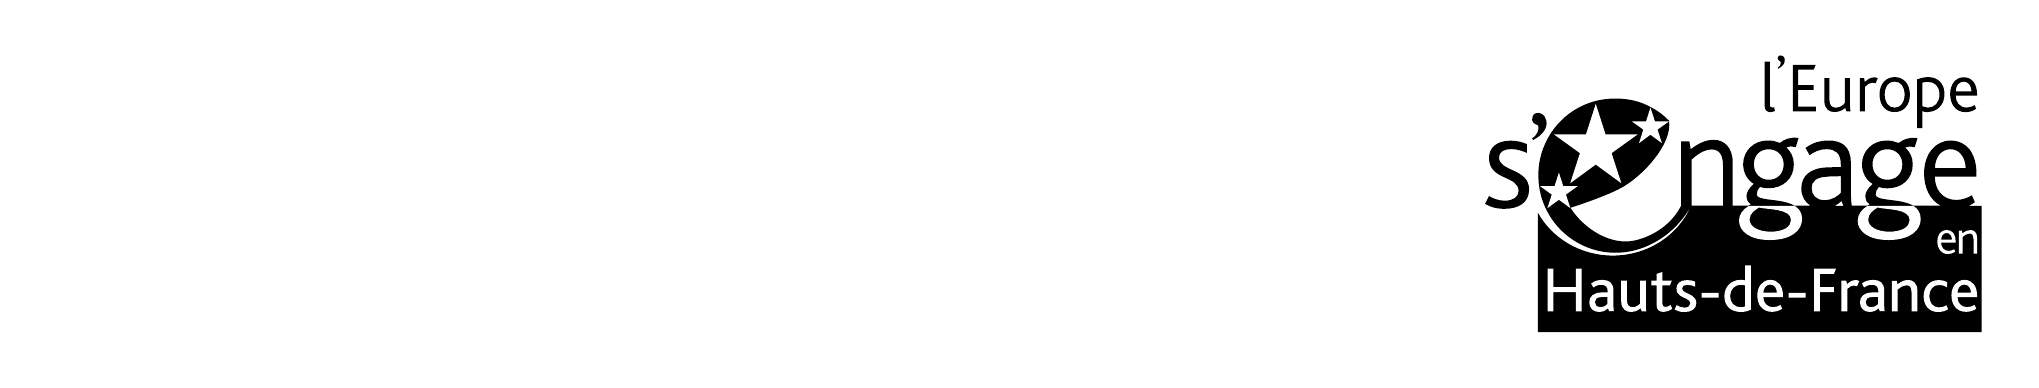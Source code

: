 \usetikzlibrary{svg.path}
\begin{tikzpicture}[x=1pt,y=1pt]
  \clip (-10,10) rectangle +(200,-120);
  \fill[black] svg{M 174.7 -54.37 C 175.56 -54 176.35 -53.54 176.95 -53.05 L 175.86 -50.57 C 174.47 -51.46 172.29 -52.25 170.27 -52.25 C 165.05 -52.25 162.47 -48.29 162.47 -43.79 H 177.54 V -42.93 C 177.54 -35.62 174.21 -30.8 168.16 -30.8 C 162.5 -30.8 158.6 -35.86 158.6 -42.67 C 158.6 -47.69 160.62 -52.32 164.69 -54.33 H 154.64 C 150.01 -51.56 141.08 -52.81 141.08 -50.3 C 141.08 -49.11 141.55 -48.35 142.27 -47.56 C 143.17 -47.92 144.16 -48.05 145.25 -48.05 C 150.74 -48.05 154.5 -44.52 154.5 -39.39 C 154.5 -36.91 153.51 -34.86 151.76 -33.28 C 152.75 -32.78 153.94 -32.88 155.2 -33.18 L 156.22 -29.91 C 153.28 -29.41 150.87 -30.47 149.64 -31.56 C 149.48 -31.72 149.35 -31.76 149.05 -31.59 C 147.89 -31 146.67 -30.8 144.92 -30.8 C 140.16 -30.8 136.16 -34.43 136.16 -39.36 C 136.16 -42.3 137.61 -45.08 140.03 -46.47 C 138.14 -48.05 137.35 -49.81 137.35 -50.93 C 137.35 -52.02 137.71 -53.11 139 -53.81 C 138.67 -53.97 138.37 -54.14 138.07 -54.33 H 132.46 C 132.26 -53.34 132.12 -51.26 132.12 -45.9 V -38.73 C 132.12 -32.72 128.55 -30.77 124.06 -30.77 C 121.08 -30.77 118.6 -31.43 115.76 -33.44 L 117.25 -36.09 C 118.51 -35.13 120.39 -33.91 123.43 -33.91 C 126.41 -33.91 128.49 -35.26 128.49 -39.26 V -40.35 L 123.7 -40.48 C 117.48 -40.68 114.24 -43.52 114.24 -48.15 C 114.24 -50.96 115.6 -53.11 117.55 -54.3 H 111.66 C 107.04 -51.52 98.11 -52.78 98.11 -50.27 C 98.11 -49.08 98.57 -48.32 99.3 -47.52 C 100.19 -47.89 101.18 -48.02 102.28 -48.02 C 107.76 -48.02 111.53 -44.48 111.53 -39.36 C 111.53 -36.88 110.54 -34.83 108.79 -33.24 C 109.78 -32.75 110.97 -32.85 112.23 -33.15 L 113.25 -29.87 C 110.31 -29.38 107.89 -30.43 106.7 -31.53 C 106.54 -31.69 106.41 -31.72 106.11 -31.56 C 104.95 -30.96 103.73 -30.77 101.98 -30.77 C 97.22 -30.77 93.22 -34.4 93.22 -39.33 C 93.22 -42.27 94.67 -45.05 97.09 -46.43 C 95.2 -48.02 94.41 -49.77 94.41 -50.9 C 94.41 -51.99 94.77 -53.08 96.06 -53.77 C 95.73 -53.94 95.43 -54.1 95.14 -54.3 H 89.45 V -38.83 C 89.45 -32.98 86.08 -30.53 82.67 -30.53 C 79.4 -30.53 77.05 -31.89 74.28 -33.91 L 73.78 -31.13 H 70.81 V -54.3 C 67.63 -60.71 61.15 -65.31 54.01 -66.9 C 45.45 -68.78 35.83 -62.9 30.78 -55.06 C 30.68 -54.9 30.81 -55.09 30.81 -55.09 S 43.3 -51.13 49.32 -47.79 C 57.25 -43.39 67.7 -31.89 66.44 -23.63 C 64.26 -21.54 62.94 -20.22 58.38 -17.97 C 53.39 -15.53 45.98 -14.8 39.44 -16.62 C 27.6 -19.92 19.73 -30.47 19.24 -42.1 V -44.42 C 19.27 -45.05 19.3 -45.67 19.37 -46.3 C 19.37 -46.37 19.4 -46.47 19.4 -46.53 C 19.4 -46.63 19.44 -46.76 19.44 -46.86 C 19.6 -48.19 19.83 -49.48 20.2 -50.8 C 20.23 -50.86 20.23 -50.93 20.26 -51 C 20.66 -52.42 21.16 -53.77 21.78 -55.09 C 21.78 -55.09 21.78 -55.13 21.82 -55.13 C 22.48 -56.55 23.24 -57.9 24.1 -59.16 C 24.13 -59.23 24.16 -59.26 24.2 -59.33 L 24.23 -59.36 C 24.79 -60.15 25.39 -60.95 26.02 -61.67 C 32.86 -69.57 43.9 -73.31 54.61 -70.3 C 60.92 -68.52 69.02 -63.99 74.41 -54.37 C 69.85 -64.91 58.87 -72.35 46.11 -72.35 C 34.38 -72.35 24.16 -66.07 19.04 -56.88 V -99.98 H 179.43 V -54.37 H 174.57 Z M 168.19 -33.91 C 171.76 -33.91 173.61 -37.44 173.61 -40.72 H 162.54 C 162.54 -36.98 164.72 -33.91 168.19 -33.91 Z M 139.96 -39.36 C 139.96 -36.09 142.14 -33.94 145.31 -33.94 C 148.45 -33.94 150.74 -36.12 150.74 -39.39 C 150.74 -42.96 148.39 -44.95 145.31 -44.95 C 142.14 -44.95 139.96 -42.6 139.96 -39.33 Z M 97.09 -39.36 C 97.09 -36.09 99.27 -33.94 102.44 -33.94 C 105.58 -33.94 107.86 -36.12 107.86 -39.39 C 107.86 -42.96 105.51 -44.95 102.44 -44.95 C 99.27 -44.95 97.09 -42.6 97.09 -39.33 Z M 123.89 -43.79 L 128.55 -43.66 V -49.64 C 127.46 -50.8 125.61 -52.32 122.54 -52.32 S 117.98 -50.37 117.98 -47.99 C 117.98 -45.41 119.66 -43.95 123.89 -43.82 Z M 128.75 -52.65 L 129.45 -54.37 H 126.31 C 127.3 -53.87 128.09 -53.28 128.75 -52.65 Z M 74.57 -54.37 V -37.67 C 76.43 -36.02 79 -34 81.88 -34 C 85.45 -34 85.95 -37.28 85.95 -40.22 V -54.33 H 74.57 Z M 22.08 -23.53 C 22.71 -26.14 20.73 -28.85 17.35 -30.57 C 17.06 -30.57 16.86 -30.34 16.96 -30.04 C 18.54 -29.15 19.54 -27 19.24 -25.71 C 19.07 -25.01 19.01 -25.18 18.28 -24.95 C 17.62 -24.75 17.09 -24.02 16.96 -23.39 C 16.73 -22.34 17.35 -21.11 18.54 -20.85 C 19.73 -20.55 21.52 -21.21 22.08 -23.53 Z M 6.97 -55.46 C 3.6 -55.46 1.55 -54.57 0 -53.67 L 1.39 -50.83 C 2.48 -51.52 4.53 -52.52 7.11 -52.52 C 9.98 -52.52 12.07 -51.23 12.07 -49.05 C 12.07 -43.26 1.39 -45.31 1.39 -37.05 C 1.39 -33.67 3.83 -30.83 9.19 -30.83 C 11.67 -30.83 13.55 -31.39 15.11 -32.09 V -35.26 C 13.45 -34.57 11.77 -33.87 9.35 -33.87 C 6.97 -33.87 4.99 -34.73 4.99 -36.85 C 4.99 -42.1 15.87 -40.78 15.87 -48.48 C 15.87 -53.41 11.8 -55.46 6.97 -55.46 Z M 108.23 -1.35 C 108.52 -2.63 107.56 -3.96 105.91 -4.82 C 105.75 -4.82 105.68 -4.68 105.71 -4.55 C 106.51 -4.12 107 -3.06 106.84 -2.4 C 106.77 -2.07 106.74 -2.14 106.37 -2.04 C 106.04 -1.94 105.78 -1.58 105.71 -1.28 C 105.58 -.75 105.91 -.16 106.51 -.02 S 107.96 -.22 108.26 -1.35 Z M 103.1 -20.52 C 101.61 -20.52 100.99 -19.56 100.99 -18.3 V -2.24 H 102.84 V -17.48 C 102.84 -18.63 103.1 -18.87 103.83 -18.87 C 103.96 -18.87 104.16 -18.87 104.46 -18.8 L 104.69 -20.15 C 104.13 -20.42 103.7 -20.55 103.1 -20.55 Z M 111.2 -20.25 V -3.46 H 119.43 L 118.7 -5.18 H 113.05 V -10.8 H 118.67 V -12.52 H 113.05 V -18.5 H 119.5 V -20.25 Z M 130.6 -20.25 L 130.11 -19 C 129.22 -19.76 127.83 -20.48 126.21 -20.48 S 122.54 -19.66 122.54 -16.25 V -8.19 H 124.39 V -16.09 C 124.39 -18.1 125.22 -18.9 126.74 -18.9 S 129.45 -17.94 129.94 -17.28 V -8.19 H 131.79 V -15.2 C 131.79 -19 131.86 -19.72 132.06 -20.25 H 130.57 Z M 141.05 -10.07 C 140.79 -9.97 140.42 -9.87 139.89 -9.87 C 139.17 -9.87 138.01 -10.47 137.25 -11.33 V -20.25 H 135.4 V -8.22 H 136.92 L 137.18 -9.61 C 138.84 -8.12 139.76 -7.92 140.62 -7.92 C 141.15 -7.92 141.61 -8.12 141.84 -8.29 L 141.05 -10.11 Z M 151.73 -19 C 150.8 -19.96 149.45 -20.48 147.93 -20.48 S 145.12 -19.99 144.19 -19 C 143.1 -17.87 142.5 -16.15 142.5 -14.17 S 143.1 -10.54 144.19 -9.41 C 145.15 -8.42 146.47 -7.86 147.96 -7.86 C 149.51 -7.86 150.8 -8.42 151.79 -9.41 C 152.85 -10.54 153.48 -12.19 153.48 -14.17 S 152.88 -17.84 151.76 -18.96 Z M 147.93 -9.48 C 145.64 -9.48 144.36 -11.3 144.36 -14.17 C 144.36 -17.01 145.71 -18.9 147.96 -18.9 S 151.56 -17.01 151.56 -14.17 S 150.27 -9.48 147.96 -9.48 Z M 159.96 -20.52 C 159.07 -20.52 158.47 -20.35 157.94 -20.12 V -26.27 H 156.09 V -8.68 C 156.92 -8.42 158.31 -7.86 160.02 -7.86 C 163.66 -7.86 165.97 -10.2 165.97 -14.04 C 165.97 -18.24 162.93 -20.45 159.92 -20.45 Z M 160.02 -9.58 C 159.16 -9.58 158.5 -9.71 157.97 -9.87 V -18.4 C 158.64 -18.7 159.13 -18.9 159.92 -18.9 C 162.44 -18.9 164.16 -17.08 164.16 -14.11 C 164.16 -10.93 162.24 -9.58 160.06 -9.58 Z M 170.01 -14.53 C 170.01 -16.82 171.33 -18.87 174.01 -18.87 C 175.03 -18.87 176.16 -18.47 176.85 -18.01 L 177.41 -19.29 C 176.55 -20.02 175.03 -20.52 173.61 -20.52 C 169.84 -20.52 168.02 -17.44 168.02 -14.01 C 168.02 -10.5 170.01 -7.92 172.92 -7.92 C 176.02 -7.92 177.74 -10.4 177.74 -14.14 V -14.57 H 170.04 Z M 172.95 -9.48 C 171.16 -9.48 170.04 -11.06 170.04 -12.98 H 175.73 C 175.73 -11.3 174.77 -9.48 172.95 -9.48 Z};
  \fill[white] svg{M 91.73 -59.72 C 91.73 -63.59 95.7 -66.73 102.8 -66.73 C 111 -66.73 114.51 -62.99 114.51 -59.13 C 114.51 -56.81 113.42 -55.36 111.8 -54.37 H 95.3 C 93.15 -55.69 91.73 -57.44 91.73 -59.72 Z M 98.9 -54.96 C 101.98 -55.82 110.51 -55.26 110.51 -59.49 C 110.51 -62.04 107.73 -63.72 103.1 -63.72 C 98.54 -63.72 95.53 -61.77 95.53 -59.36 C 95.53 -57.11 97.61 -55.79 98.9 -55 Z M 134.6 -59.72 C 134.6 -63.59 138.57 -66.73 145.68 -66.73 C 153.88 -66.73 157.38 -62.99 157.38 -59.13 C 157.38 -56.81 156.29 -55.36 154.67 -54.37 H 138.17 C 136.03 -55.69 134.64 -57.44 134.64 -59.72 Z M 141.78 -54.96 C 144.85 -55.82 153.38 -55.26 153.38 -59.49 C 153.38 -62.04 150.6 -63.72 145.98 -63.72 C 141.41 -63.72 138.41 -61.77 138.41 -59.36 C 138.41 -57.11 140.49 -55.79 141.78 -55 Z};
  \fill[white] svg{M 55.6 -31.72 L 59.73 -28.68 L 63.86 -31.72 L 62.28 -26.83 L 66.48 -23.82 H 61.32 L 59.73 -18.87 L 58.15 -23.82 H 52.96 L 57.15 -26.83 Z M 22.51 -55.19 L 26.64 -52.19 L 30.78 -55.19 L 29.19 -50.3 L 33.39 -47.29 H 28.23 L 26.64 -42.37 L 25.06 -47.29 H 19.87 L 24.06 -50.3 Z};
  \fill[white] svg{M 30.74 -46.2 L 39.96 -39.46 L 49.19 -46.2 L 45.68 -35.33 L 55.07 -28.58 H 43.5 L 39.96 -17.54 L 36.43 -28.58 H 24.89 L 34.25 -35.33 Z};
  \fill[white] svg{M 164.75 -67.69 C 164.75 -69.28 165.68 -70.66 167.49 -70.66 C 168.19 -70.66 168.98 -70.4 169.45 -70.07 L 169.84 -70.96 C 169.25 -71.46 168.19 -71.79 167.23 -71.79 C 164.65 -71.79 163.36 -69.67 163.36 -67.29 C 163.36 -64.88 164.72 -63.09 166.73 -63.09 C 168.88 -63.09 170.04 -64.78 170.04 -67.36 V -67.66 H 164.72 Z M 166.77 -64.18 C 165.54 -64.18 164.78 -65.28 164.78 -66.6 H 168.68 C 168.68 -65.44 168.02 -64.18 166.77 -64.18 Z M 176.49 -71.62 V -66.53 C 176.49 -65.51 176.32 -64.35 175.06 -64.35 C 174.04 -64.35 173.15 -65.08 172.49 -65.64 V -71.62 H 171.2 V -63.33 H 172.25 L 172.42 -64.32 C 173.41 -63.59 174.24 -63.13 175.4 -63.13 C 176.59 -63.13 177.78 -63.99 177.78 -66.07 V -71.66 H 176.49 Z};
  \fill[white] svg{M 32.76 -92.48 V -85.57 H 24.63 V -92.48 H 22.54 V -77.08 H 24.63 V -83.75 H 32.76 V -77.08 H 34.84 V -92.48 Z M 44.82 -92.48 L 44.39 -91.42 C 44.03 -91.75 43.6 -92.05 43.04 -92.32 C 42.51 -92.58 41.85 -92.71 41.06 -92.71 C 40.59 -92.71 40.13 -92.65 39.73 -92.48 C 39.3 -92.32 38.94 -92.08 38.64 -91.79 S 38.08 -91.13 37.88 -90.7 S 37.62 -89.8 37.62 -89.27 C 37.62 -88.15 38.01 -87.29 38.77 -86.66 S 40.66 -85.7 42.11 -85.67 L 44.26 -85.61 V -85.18 C 44.26 -84.32 44.03 -83.72 43.6 -83.39 S 42.61 -82.89 41.95 -82.89 C 41.25 -82.89 40.69 -82.99 40.23 -83.23 C 39.77 -83.42 39.37 -83.65 39.07 -83.85 L 38.31 -82.43 C 39.01 -81.94 39.67 -81.57 40.33 -81.41 C 40.96 -81.24 41.65 -81.14 42.38 -81.14 C 42.94 -81.14 43.5 -81.21 43.96 -81.34 C 44.46 -81.47 44.89 -81.7 45.22 -82 C 45.58 -82.3 45.85 -82.7 46.05 -83.19 S 46.34 -84.28 46.34 -84.98 V -90.3 C 46.34 -90.73 46.38 -91.09 46.38 -91.39 C 46.41 -91.69 46.41 -91.92 46.44 -92.05 C 46.48 -92.22 46.51 -92.35 46.54 -92.45 H 44.82 Z M 44.23 -87.26 L 42.21 -87.32 C 41.29 -87.36 40.63 -87.52 40.23 -87.82 S 39.63 -88.55 39.63 -89.11 C 39.63 -89.64 39.8 -90.07 40.13 -90.43 S 40.99 -90.96 41.65 -90.96 S 42.84 -90.83 43.24 -90.6 S 43.96 -90.13 44.2 -89.87 V -87.19 Z M 56.59 -92.48 L 56.16 -91.36 C 55.77 -91.72 55.27 -92.02 54.64 -92.32 C 54.05 -92.58 53.35 -92.71 52.63 -92.71 C 52.26 -92.71 51.86 -92.65 51.47 -92.55 C 51.07 -92.41 50.67 -92.22 50.34 -91.92 S 49.72 -91.22 49.48 -90.7 S 49.15 -89.51 49.15 -88.71 V -81.44 H 51.24 V -88.55 C 51.24 -89.37 51.4 -90 51.77 -90.4 S 52.63 -90.99 53.32 -90.99 C 53.62 -90.99 53.91 -90.96 54.21 -90.86 C 54.48 -90.76 54.74 -90.66 54.97 -90.53 S 55.4 -90.27 55.57 -90.13 S 55.9 -89.84 56 -89.7 V -81.44 H 58.05 V -90.17 C 58.05 -90.63 58.08 -91.03 58.08 -91.32 C 58.11 -91.62 58.11 -91.85 58.15 -92.05 C 58.18 -92.22 58.21 -92.38 58.24 -92.48 H 56.56 Z M 66.08 -92.41 C 65.52 -92.61 64.96 -92.71 64.46 -92.71 C 63.6 -92.71 62.94 -92.48 62.54 -92.05 S 61.95 -91.03 61.95 -90.3 V -83.09 H 60.1 V -81.44 H 61.95 V -78.96 L 64.03 -78.3 V -81.44 H 67.43 L 66.74 -83.09 H 64 V -89.61 C 64 -90.5 64.36 -90.93 65.09 -90.93 C 65.45 -90.93 65.81 -90.86 66.18 -90.7 C 66.51 -90.53 66.81 -90.37 67 -90.2 L 67.6 -91.59 C 67.14 -91.92 66.61 -92.22 66.05 -92.41 Z M 75.96 -90.93 C 75.73 -91.36 75.43 -91.69 75.04 -91.95 S 74.18 -92.41 73.68 -92.55 C 73.15 -92.68 72.59 -92.75 72 -92.75 C 71.17 -92.75 70.44 -92.65 69.88 -92.45 S 68.86 -92.05 68.46 -91.82 L 69.19 -90.27 C 69.48 -90.46 69.88 -90.66 70.38 -90.86 C 70.84 -91.06 71.4 -91.16 71.96 -91.16 C 72.62 -91.16 73.15 -91.03 73.55 -90.76 S 74.14 -90.13 74.14 -89.67 C 74.14 -89.27 74.01 -88.94 73.78 -88.68 C 73.52 -88.41 73.22 -88.22 72.86 -88.02 S 72.06 -87.65 71.63 -87.46 C 71.2 -87.29 70.81 -87.06 70.41 -86.8 C 70.05 -86.53 69.72 -86.2 69.48 -85.8 C 69.22 -85.41 69.12 -84.88 69.12 -84.25 C 69.12 -83.82 69.19 -83.42 69.35 -83.06 S 69.75 -82.37 70.08 -82.1 C 70.41 -81.8 70.81 -81.61 71.27 -81.44 C 71.76 -81.27 72.33 -81.21 72.95 -81.21 S 74.11 -81.27 74.61 -81.37 C 75.07 -81.47 75.5 -81.64 75.9 -81.8 V -83.59 C 75.47 -83.42 75.04 -83.26 74.57 -83.13 S 73.62 -82.93 73.02 -82.93 C 72.46 -82.93 72.03 -83.03 71.67 -83.23 S 71.14 -83.75 71.14 -84.18 C 71.14 -84.55 71.27 -84.84 71.53 -85.11 C 71.8 -85.34 72.1 -85.54 72.49 -85.74 C 72.86 -85.94 73.29 -86.1 73.71 -86.3 C 74.18 -86.5 74.57 -86.73 74.94 -86.99 S 75.63 -87.59 75.9 -87.99 S 76.29 -88.91 76.29 -89.51 S 76.19 -90.6 75.96 -91.03 Z M 78.24 -87.59 V -85.84 H 84.39 V -87.59 Z M 94.47 -92.48 C 93.85 -92.65 93.09 -92.71 92.26 -92.71 C 91.47 -92.71 90.71 -92.58 90.01 -92.35 S 88.69 -91.75 88.16 -91.29 S 87.23 -90.23 86.9 -89.54 C 86.61 -88.84 86.44 -88.02 86.44 -87.06 C 86.44 -86.2 86.57 -85.41 86.87 -84.68 S 87.57 -83.32 88.09 -82.8 S 89.25 -81.87 89.95 -81.57 S 91.43 -81.14 92.26 -81.14 C 92.62 -81.14 92.92 -81.14 93.18 -81.18 S 93.68 -81.24 93.91 -81.31 V -75.92 H 95.99 V -91.89 C 95.6 -92.12 95.07 -92.28 94.44 -92.45 Z M 93.95 -83.13 C 93.71 -83.06 93.52 -82.99 93.28 -82.96 S 92.76 -82.89 92.36 -82.89 C 91.83 -82.89 91.33 -82.99 90.87 -83.19 S 89.98 -83.65 89.65 -83.99 C 89.28 -84.35 89.02 -84.78 88.82 -85.27 S 88.52 -86.37 88.52 -86.96 C 88.52 -88.12 88.85 -89.11 89.52 -89.87 S 91.17 -90.99 92.52 -90.99 C 92.79 -90.99 93.05 -90.96 93.32 -90.93 S 93.78 -90.83 93.95 -90.73 Z M 100.52 -87.42 C 100.52 -87.92 100.59 -88.38 100.75 -88.81 S 101.15 -89.61 101.45 -89.94 S 102.11 -90.53 102.54 -90.7 C 102.97 -90.89 103.47 -90.99 104.03 -90.99 C 104.52 -90.99 104.99 -90.93 105.45 -90.76 C 105.91 -90.63 106.34 -90.43 106.7 -90.2 L 107.3 -91.56 C 106.8 -91.92 106.24 -92.18 105.58 -92.38 S 104.26 -92.68 103.63 -92.68 C 102.74 -92.68 101.94 -92.51 101.28 -92.18 S 100.06 -91.42 99.63 -90.89 S 98.87 -89.74 98.67 -89.01 C 98.47 -88.32 98.34 -87.56 98.34 -86.76 S 98.44 -85.24 98.67 -84.55 S 99.2 -83.26 99.63 -82.76 C 100.06 -82.23 100.52 -81.84 101.12 -81.57 C 101.68 -81.27 102.34 -81.14 103.04 -81.14 C 103.76 -81.14 104.39 -81.27 104.95 -81.54 S 106.01 -82.2 106.41 -82.7 S 107.1 -83.79 107.3 -84.48 S 107.6 -85.97 107.6 -86.83 V -87.36 H 100.52 Z M 105.25 -84.71 C 105.15 -84.35 104.99 -84.05 104.82 -83.75 C 104.62 -83.46 104.39 -83.26 104.06 -83.09 C 103.76 -82.93 103.4 -82.83 103 -82.83 S 102.28 -82.89 101.98 -83.06 S 101.42 -83.42 101.18 -83.69 S 100.79 -84.28 100.69 -84.65 C 100.56 -85.01 100.52 -85.37 100.52 -85.77 H 105.42 C 105.42 -85.41 105.35 -85.04 105.25 -84.71 Z M 109.68 -87.59 V -85.84 H 115.83 V -87.59 Z M 126.04 -78.93 H 120.92 V -83.75 H 126.01 V -85.57 H 120.92 V -92.48 H 118.87 V -77.08 H 126.77 Z M 134.31 -83.42 C 133.98 -83.26 133.61 -83.16 133.22 -83.16 C 132.85 -83.16 132.46 -83.26 132.09 -83.46 C 131.7 -83.65 131.3 -83.95 130.84 -84.38 V -92.48 H 128.75 V -81.44 H 130.47 L 130.77 -82.7 C 131.46 -82.07 132.03 -81.67 132.49 -81.47 S 133.38 -81.18 133.81 -81.18 C 134.11 -81.18 134.37 -81.21 134.6 -81.31 C 134.84 -81.37 135 -81.47 135.17 -81.57 L 134.34 -83.49 Z M 142.64 -92.48 L 142.21 -91.42 C 141.84 -91.75 141.41 -92.05 140.85 -92.32 C 140.32 -92.58 139.66 -92.71 138.87 -92.71 C 138.41 -92.71 137.94 -92.65 137.55 -92.48 C 137.12 -92.32 136.75 -92.08 136.46 -91.79 S 135.89 -91.13 135.69 -90.7 S 135.43 -89.8 135.43 -89.27 C 135.43 -88.15 135.83 -87.29 136.59 -86.66 S 138.47 -85.7 139.93 -85.67 L 142.07 -85.61 V -85.18 C 142.07 -84.32 141.84 -83.72 141.41 -83.39 S 140.42 -82.89 139.79 -82.89 C 139.1 -82.89 138.54 -82.99 138.07 -83.23 C 137.61 -83.42 137.22 -83.65 136.92 -83.85 L 136.16 -82.43 C 136.85 -81.94 137.51 -81.57 138.17 -81.41 C 138.8 -81.24 139.5 -81.14 140.22 -81.14 C 140.79 -81.14 141.35 -81.21 141.81 -81.34 C 142.31 -81.47 142.74 -81.7 143.07 -82 C 143.43 -82.3 143.69 -82.7 143.89 -83.19 S 144.19 -84.28 144.19 -84.98 V -90.3 C 144.19 -90.73 144.22 -91.09 144.22 -91.39 C 144.26 -91.69 144.26 -91.92 144.29 -92.05 C 144.32 -92.22 144.36 -92.35 144.39 -92.45 H 142.67 Z M 142.04 -87.26 L 140.03 -87.32 C 139.1 -87.36 138.44 -87.52 138.04 -87.82 S 137.45 -88.55 137.45 -89.11 C 137.45 -89.64 137.61 -90.07 137.94 -90.43 S 138.8 -90.96 139.46 -90.96 S 140.65 -90.83 141.05 -90.6 S 141.78 -90.13 142.01 -89.87 V -87.19 Z M 154.07 -92.48 V -85.77 C 154.07 -85.44 154.04 -85.11 154.01 -84.81 C 153.97 -84.48 153.88 -84.18 153.78 -83.92 C 153.64 -83.65 153.48 -83.42 153.21 -83.29 C 152.98 -83.13 152.65 -83.06 152.26 -83.06 C 151.66 -83.06 151.07 -83.23 150.54 -83.56 C 149.98 -83.89 149.48 -84.22 149.05 -84.61 V -92.51 H 146.97 V -81.47 H 148.72 L 148.98 -82.73 C 149.61 -82.27 150.24 -81.9 150.83 -81.61 C 151.43 -81.34 152.12 -81.18 152.88 -81.18 C 153.28 -81.18 153.68 -81.24 154.07 -81.37 S 154.8 -81.74 155.13 -82.07 C 155.43 -82.4 155.69 -82.8 155.89 -83.29 S 156.16 -84.38 156.16 -85.08 V -92.48 Z M 165.78 -92.38 C 165.15 -92.61 164.45 -92.75 163.69 -92.75 C 162.83 -92.75 162.07 -92.58 161.41 -92.28 S 160.22 -91.56 159.76 -91.06 C 159.33 -90.53 159 -89.94 158.77 -89.27 C 158.54 -88.58 158.44 -87.85 158.44 -87.09 C 158.44 -86.3 158.57 -85.54 158.8 -84.84 S 159.4 -83.52 159.86 -82.96 C 160.32 -82.43 160.92 -81.97 161.61 -81.67 C 162.31 -81.34 163.1 -81.21 163.99 -81.21 C 164.59 -81.21 165.11 -81.27 165.61 -81.41 S 166.54 -81.7 166.9 -81.94 L 166.87 -83.79 C 166.5 -83.52 166.11 -83.32 165.61 -83.19 C 165.15 -83.03 164.59 -82.96 164.02 -82.96 S 163 -83.06 162.54 -83.26 C 162.11 -83.46 161.74 -83.75 161.41 -84.12 C 161.11 -84.48 160.88 -84.91 160.72 -85.41 S 160.49 -86.43 160.49 -87.03 C 160.49 -87.59 160.55 -88.12 160.72 -88.61 S 161.11 -89.54 161.38 -89.9 C 161.68 -90.27 162.04 -90.53 162.47 -90.76 C 162.9 -90.96 163.4 -91.09 163.96 -91.09 S 165.05 -91.03 165.48 -90.86 S 166.3 -90.5 166.67 -90.3 L 167.26 -91.72 C 166.83 -92.02 166.3 -92.25 165.68 -92.48 Z M 170.67 -87.42 C 170.67 -87.92 170.73 -88.38 170.9 -88.81 S 171.3 -89.61 171.59 -89.94 S 172.25 -90.53 172.68 -90.7 C 173.11 -90.89 173.61 -90.99 174.17 -90.99 C 174.67 -90.99 175.13 -90.93 175.59 -90.76 C 176.06 -90.63 176.49 -90.43 176.85 -90.2 L 177.44 -91.56 C 176.95 -91.92 176.39 -92.18 175.73 -92.38 S 174.4 -92.68 173.78 -92.68 C 172.88 -92.68 172.09 -92.51 171.43 -92.18 S 170.21 -91.42 169.78 -90.89 S 169.02 -89.74 168.82 -89.01 C 168.62 -88.32 168.49 -87.56 168.49 -86.76 S 168.59 -85.24 168.82 -84.55 S 169.35 -83.26 169.78 -82.76 C 170.21 -82.23 170.67 -81.84 171.26 -81.57 C 171.83 -81.27 172.49 -81.14 173.18 -81.14 C 173.91 -81.14 174.54 -81.27 175.1 -81.54 S 176.16 -82.2 176.55 -82.7 S 177.25 -83.79 177.44 -84.48 S 177.74 -85.97 177.74 -86.83 V -87.36 H 170.67 Z M 175.4 -84.71 C 175.3 -84.35 175.13 -84.05 174.97 -83.75 C 174.77 -83.46 174.54 -83.26 174.21 -83.09 C 173.91 -82.93 173.54 -82.83 173.15 -82.83 S 172.42 -82.89 172.12 -83.06 S 171.56 -83.42 171.33 -83.69 S 170.93 -84.28 170.83 -84.65 C 170.7 -85.01 170.67 -85.37 170.67 -85.77 H 175.56 C 175.56 -85.41 175.49 -85.04 175.4 -84.71 Z};
\end{tikzpicture}
